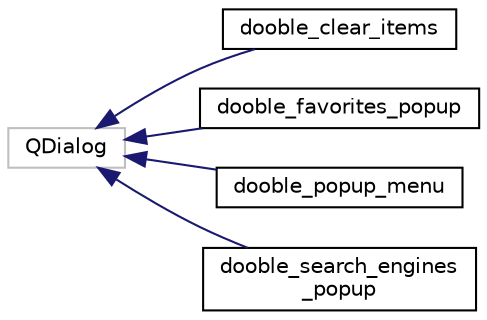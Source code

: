 digraph "Graphical Class Hierarchy"
{
  edge [fontname="Helvetica",fontsize="10",labelfontname="Helvetica",labelfontsize="10"];
  node [fontname="Helvetica",fontsize="10",shape=record];
  rankdir="LR";
  Node46 [label="QDialog",height=0.2,width=0.4,color="grey75", fillcolor="white", style="filled"];
  Node46 -> Node0 [dir="back",color="midnightblue",fontsize="10",style="solid",fontname="Helvetica"];
  Node0 [label="dooble_clear_items",height=0.2,width=0.4,color="black", fillcolor="white", style="filled",URL="$classdooble__clear__items.html"];
  Node46 -> Node48 [dir="back",color="midnightblue",fontsize="10",style="solid",fontname="Helvetica"];
  Node48 [label="dooble_favorites_popup",height=0.2,width=0.4,color="black", fillcolor="white", style="filled",URL="$classdooble__favorites__popup.html"];
  Node46 -> Node49 [dir="back",color="midnightblue",fontsize="10",style="solid",fontname="Helvetica"];
  Node49 [label="dooble_popup_menu",height=0.2,width=0.4,color="black", fillcolor="white", style="filled",URL="$classdooble__popup__menu.html"];
  Node46 -> Node50 [dir="back",color="midnightblue",fontsize="10",style="solid",fontname="Helvetica"];
  Node50 [label="dooble_search_engines\l_popup",height=0.2,width=0.4,color="black", fillcolor="white", style="filled",URL="$classdooble__search__engines__popup.html"];
}
